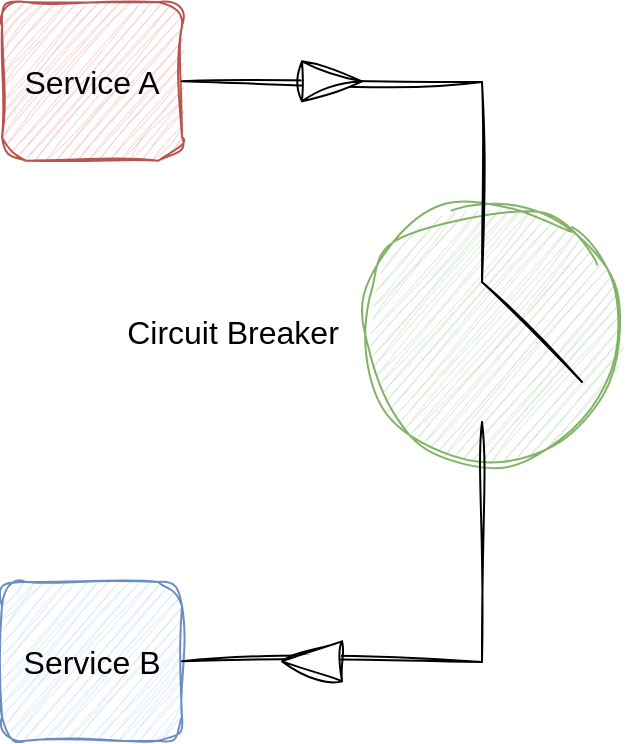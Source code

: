<mxfile version="21.3.8" type="device" pages="2">
  <diagram id="FEnS19MPz2yLKoDufGEh" name="Diagram">
    <mxGraphModel dx="1595" dy="826" grid="1" gridSize="10" guides="1" tooltips="1" connect="1" arrows="1" fold="1" page="1" pageScale="1" pageWidth="850" pageHeight="1100" math="0" shadow="0">
      <root>
        <mxCell id="0" />
        <mxCell id="1" parent="0" />
        <mxCell id="B8oJvj5n_ySDNq-MK_mY-14" value="" style="group" vertex="1" connectable="0" parent="1">
          <mxGeometry x="20" y="10" width="310" height="369.35" as="geometry" />
        </mxCell>
        <mxCell id="B8oJvj5n_ySDNq-MK_mY-2" value="Service A" style="rounded=1;whiteSpace=wrap;html=1;fontSize=16;fillColor=#f8cecc;strokeColor=#b85450;sketch=1;curveFitting=1;jiggle=2;" vertex="1" parent="B8oJvj5n_ySDNq-MK_mY-14">
          <mxGeometry width="90" height="79.35" as="geometry" />
        </mxCell>
        <mxCell id="B8oJvj5n_ySDNq-MK_mY-3" value="Service B" style="rounded=1;whiteSpace=wrap;html=1;fontSize=16;fillColor=#dae8fc;strokeColor=#6c8ebf;sketch=1;curveFitting=1;jiggle=2;" vertex="1" parent="B8oJvj5n_ySDNq-MK_mY-14">
          <mxGeometry y="290" width="90" height="79.35" as="geometry" />
        </mxCell>
        <mxCell id="B8oJvj5n_ySDNq-MK_mY-6" value="" style="endArrow=none;html=1;rounded=0;entryX=1;entryY=0.5;entryDx=0;entryDy=0;strokeWidth=1;fontSize=16;sketch=1;curveFitting=1;jiggle=2;" edge="1" parent="B8oJvj5n_ySDNq-MK_mY-14" target="B8oJvj5n_ySDNq-MK_mY-2">
          <mxGeometry width="50" height="50" relative="1" as="geometry">
            <mxPoint x="240" y="40" as="sourcePoint" />
            <mxPoint x="170" y="-100" as="targetPoint" />
          </mxGeometry>
        </mxCell>
        <mxCell id="B8oJvj5n_ySDNq-MK_mY-11" value="" style="ellipse;whiteSpace=wrap;html=1;fontSize=16;fillColor=#d5e8d4;strokeColor=#82b366;sketch=1;curveFitting=1;jiggle=2;" vertex="1" parent="B8oJvj5n_ySDNq-MK_mY-14">
          <mxGeometry x="180" y="100" width="130" height="130" as="geometry" />
        </mxCell>
        <mxCell id="B8oJvj5n_ySDNq-MK_mY-7" value="" style="endArrow=none;html=1;rounded=0;strokeWidth=1;fontSize=16;sketch=1;curveFitting=1;jiggle=2;" edge="1" parent="B8oJvj5n_ySDNq-MK_mY-14">
          <mxGeometry width="50" height="50" relative="1" as="geometry">
            <mxPoint x="240" y="40" as="sourcePoint" />
            <mxPoint x="240" y="140" as="targetPoint" />
          </mxGeometry>
        </mxCell>
        <mxCell id="B8oJvj5n_ySDNq-MK_mY-8" value="" style="endArrow=none;html=1;rounded=0;strokeWidth=1;fontSize=16;sketch=1;curveFitting=1;jiggle=2;" edge="1" parent="B8oJvj5n_ySDNq-MK_mY-14">
          <mxGeometry width="50" height="50" relative="1" as="geometry">
            <mxPoint x="240" y="140" as="sourcePoint" />
            <mxPoint x="290" y="190" as="targetPoint" />
          </mxGeometry>
        </mxCell>
        <mxCell id="B8oJvj5n_ySDNq-MK_mY-9" value="" style="endArrow=none;html=1;rounded=0;strokeWidth=1;fontSize=16;sketch=1;curveFitting=1;jiggle=2;" edge="1" parent="B8oJvj5n_ySDNq-MK_mY-14">
          <mxGeometry width="50" height="50" relative="1" as="geometry">
            <mxPoint x="240" y="210" as="sourcePoint" />
            <mxPoint x="240" y="330" as="targetPoint" />
          </mxGeometry>
        </mxCell>
        <mxCell id="B8oJvj5n_ySDNq-MK_mY-10" value="" style="endArrow=none;html=1;rounded=0;entryX=1;entryY=0.5;entryDx=0;entryDy=0;strokeWidth=1;fontSize=16;sketch=1;curveFitting=1;jiggle=2;" edge="1" parent="B8oJvj5n_ySDNq-MK_mY-14" target="B8oJvj5n_ySDNq-MK_mY-3">
          <mxGeometry width="50" height="50" relative="1" as="geometry">
            <mxPoint x="240" y="330" as="sourcePoint" />
            <mxPoint x="250" y="470" as="targetPoint" />
          </mxGeometry>
        </mxCell>
        <mxCell id="B8oJvj5n_ySDNq-MK_mY-12" value="Circuit Breaker" style="text;html=1;align=center;verticalAlign=middle;resizable=0;points=[];autosize=1;strokeColor=none;fillColor=none;fontSize=16;sketch=1;curveFitting=1;jiggle=2;" vertex="1" parent="B8oJvj5n_ySDNq-MK_mY-14">
          <mxGeometry x="50" y="150" width="130" height="30" as="geometry" />
        </mxCell>
        <mxCell id="B8oJvj5n_ySDNq-MK_mY-15" value="" style="triangle;whiteSpace=wrap;html=1;sketch=1;curveFitting=1;jiggle=2;" vertex="1" parent="B8oJvj5n_ySDNq-MK_mY-14">
          <mxGeometry x="150" y="29.68" width="30" height="20" as="geometry" />
        </mxCell>
        <mxCell id="B8oJvj5n_ySDNq-MK_mY-16" value="" style="triangle;whiteSpace=wrap;html=1;rotation=-180;sketch=1;curveFitting=1;jiggle=2;" vertex="1" parent="B8oJvj5n_ySDNq-MK_mY-14">
          <mxGeometry x="140" y="319.67" width="30" height="20" as="geometry" />
        </mxCell>
      </root>
    </mxGraphModel>
  </diagram>
  <diagram name="State" id="jFkasZeqkRER9PYBSdR1">
    <mxGraphModel dx="2074" dy="1074" grid="1" gridSize="10" guides="1" tooltips="1" connect="1" arrows="1" fold="1" page="1" pageScale="1" pageWidth="850" pageHeight="1100" math="0" shadow="0">
      <root>
        <mxCell id="0" />
        <mxCell id="1" parent="0" />
        <mxCell id="2elELHcaA_EUHwfkwRG_-9" value="Open" style="ellipse;whiteSpace=wrap;html=1;fillColor=#f8cecc;strokeColor=#b85450;sketch=1;curveFitting=1;jiggle=2;fontSize=16;fontStyle=1" parent="1" vertex="1">
          <mxGeometry x="599.491" y="473.333" width="148.889" height="146.667" as="geometry" />
        </mxCell>
        <mxCell id="2elELHcaA_EUHwfkwRG_-17" value="After reaching the error&lt;br style=&quot;border-color: var(--border-color); font-size: 16px;&quot;&gt;threshold regarding the&lt;br style=&quot;border-color: var(--border-color); font-size: 16px;&quot;&gt;policy" style="edgeStyle=orthogonalEdgeStyle;rounded=0;orthogonalLoop=1;jettySize=auto;html=1;exitX=1;exitY=0.5;exitDx=0;exitDy=0;entryX=0;entryY=0.5;entryDx=0;entryDy=0;sketch=1;curveFitting=1;jiggle=2;fontSize=16;" parent="1" source="2elELHcaA_EUHwfkwRG_-10" target="2elELHcaA_EUHwfkwRG_-9" edge="1">
          <mxGeometry relative="1" as="geometry" />
        </mxCell>
        <mxCell id="2elELHcaA_EUHwfkwRG_-10" value="Closed" style="ellipse;whiteSpace=wrap;html=1;fillColor=#d5e8d4;strokeColor=#82b366;sketch=1;curveFitting=1;jiggle=2;fontSize=16;fontStyle=1" parent="1" vertex="1">
          <mxGeometry x="152.824" y="473.333" width="148.889" height="146.667" as="geometry" />
        </mxCell>
        <mxCell id="2elELHcaA_EUHwfkwRG_-16" value="After a single failed&lt;br style=&quot;font-size: 16px;&quot;&gt;request" style="edgeStyle=orthogonalEdgeStyle;orthogonalLoop=1;jettySize=auto;html=1;exitX=0.5;exitY=0;exitDx=0;exitDy=0;entryX=0;entryY=1;entryDx=0;entryDy=0;curved=1;sketch=1;curveFitting=1;jiggle=2;fontSize=16;" parent="1" source="2elELHcaA_EUHwfkwRG_-11" target="2elELHcaA_EUHwfkwRG_-9" edge="1">
          <mxGeometry relative="1" as="geometry" />
        </mxCell>
        <mxCell id="2elELHcaA_EUHwfkwRG_-18" value="After a single successful&lt;br style=&quot;font-size: 16px;&quot;&gt;request" style="edgeStyle=orthogonalEdgeStyle;orthogonalLoop=1;jettySize=auto;html=1;exitX=0;exitY=0.5;exitDx=0;exitDy=0;entryX=0.5;entryY=1;entryDx=0;entryDy=0;curved=1;sketch=1;curveFitting=1;jiggle=2;fontSize=16;" parent="1" source="2elELHcaA_EUHwfkwRG_-11" target="2elELHcaA_EUHwfkwRG_-10" edge="1">
          <mxGeometry x="0.112" y="-33" relative="1" as="geometry">
            <mxPoint as="offset" />
          </mxGeometry>
        </mxCell>
        <mxCell id="2elELHcaA_EUHwfkwRG_-11" value="Half Open" style="ellipse;whiteSpace=wrap;html=1;fillColor=#fff2cc;strokeColor=#d6b656;sketch=1;curveFitting=1;jiggle=2;fontSize=16;fontStyle=1" parent="1" vertex="1">
          <mxGeometry x="376.158" y="803.333" width="148.889" height="146.667" as="geometry" />
        </mxCell>
        <mxCell id="2elELHcaA_EUHwfkwRG_-14" value="After waiting for the&lt;br style=&quot;font-size: 16px;&quot;&gt;open interval" style="edgeStyle=orthogonalEdgeStyle;orthogonalLoop=1;jettySize=auto;html=1;exitX=0.5;exitY=1;exitDx=0;exitDy=0;entryX=1;entryY=0.5;entryDx=0;entryDy=0;curved=1;sketch=1;curveFitting=1;jiggle=2;fontSize=16;" parent="1" source="2elELHcaA_EUHwfkwRG_-9" target="2elELHcaA_EUHwfkwRG_-11" edge="1">
          <mxGeometry x="-0.112" y="-24" relative="1" as="geometry">
            <mxPoint as="offset" />
          </mxGeometry>
        </mxCell>
        <mxCell id="2elELHcaA_EUHwfkwRG_-22" value="Successful request" style="edgeStyle=orthogonalEdgeStyle;orthogonalLoop=1;jettySize=auto;html=1;exitX=0;exitY=0.5;exitDx=0;exitDy=0;entryX=0.5;entryY=0;entryDx=0;entryDy=0;curved=1;sketch=1;curveFitting=1;jiggle=2;fontSize=16;" parent="1" source="2elELHcaA_EUHwfkwRG_-10" target="2elELHcaA_EUHwfkwRG_-10" edge="1">
          <mxGeometry x="-0.138" y="-22" relative="1" as="geometry">
            <Array as="points">
              <mxPoint x="78.38" y="546.667" />
              <mxPoint x="78.38" y="400" />
              <mxPoint x="227.269" y="400" />
            </Array>
            <mxPoint as="offset" />
          </mxGeometry>
        </mxCell>
        <mxCell id="SZsENoCg3InHEQ4GFfo4-2" value="&lt;font style=&quot;font-size: 16px;&quot;&gt;Fail Fast&lt;/font&gt;" style="edgeStyle=orthogonalEdgeStyle;orthogonalLoop=1;jettySize=auto;html=1;exitX=0.5;exitY=0;exitDx=0;exitDy=0;entryX=1;entryY=0.5;entryDx=0;entryDy=0;curved=1;" edge="1" parent="1" source="2elELHcaA_EUHwfkwRG_-9" target="2elELHcaA_EUHwfkwRG_-9">
          <mxGeometry x="-0.129" y="-10" relative="1" as="geometry">
            <Array as="points">
              <mxPoint x="674" y="400" />
              <mxPoint x="830" y="400" />
              <mxPoint x="830" y="547" />
            </Array>
            <mxPoint as="offset" />
          </mxGeometry>
        </mxCell>
      </root>
    </mxGraphModel>
  </diagram>
</mxfile>
